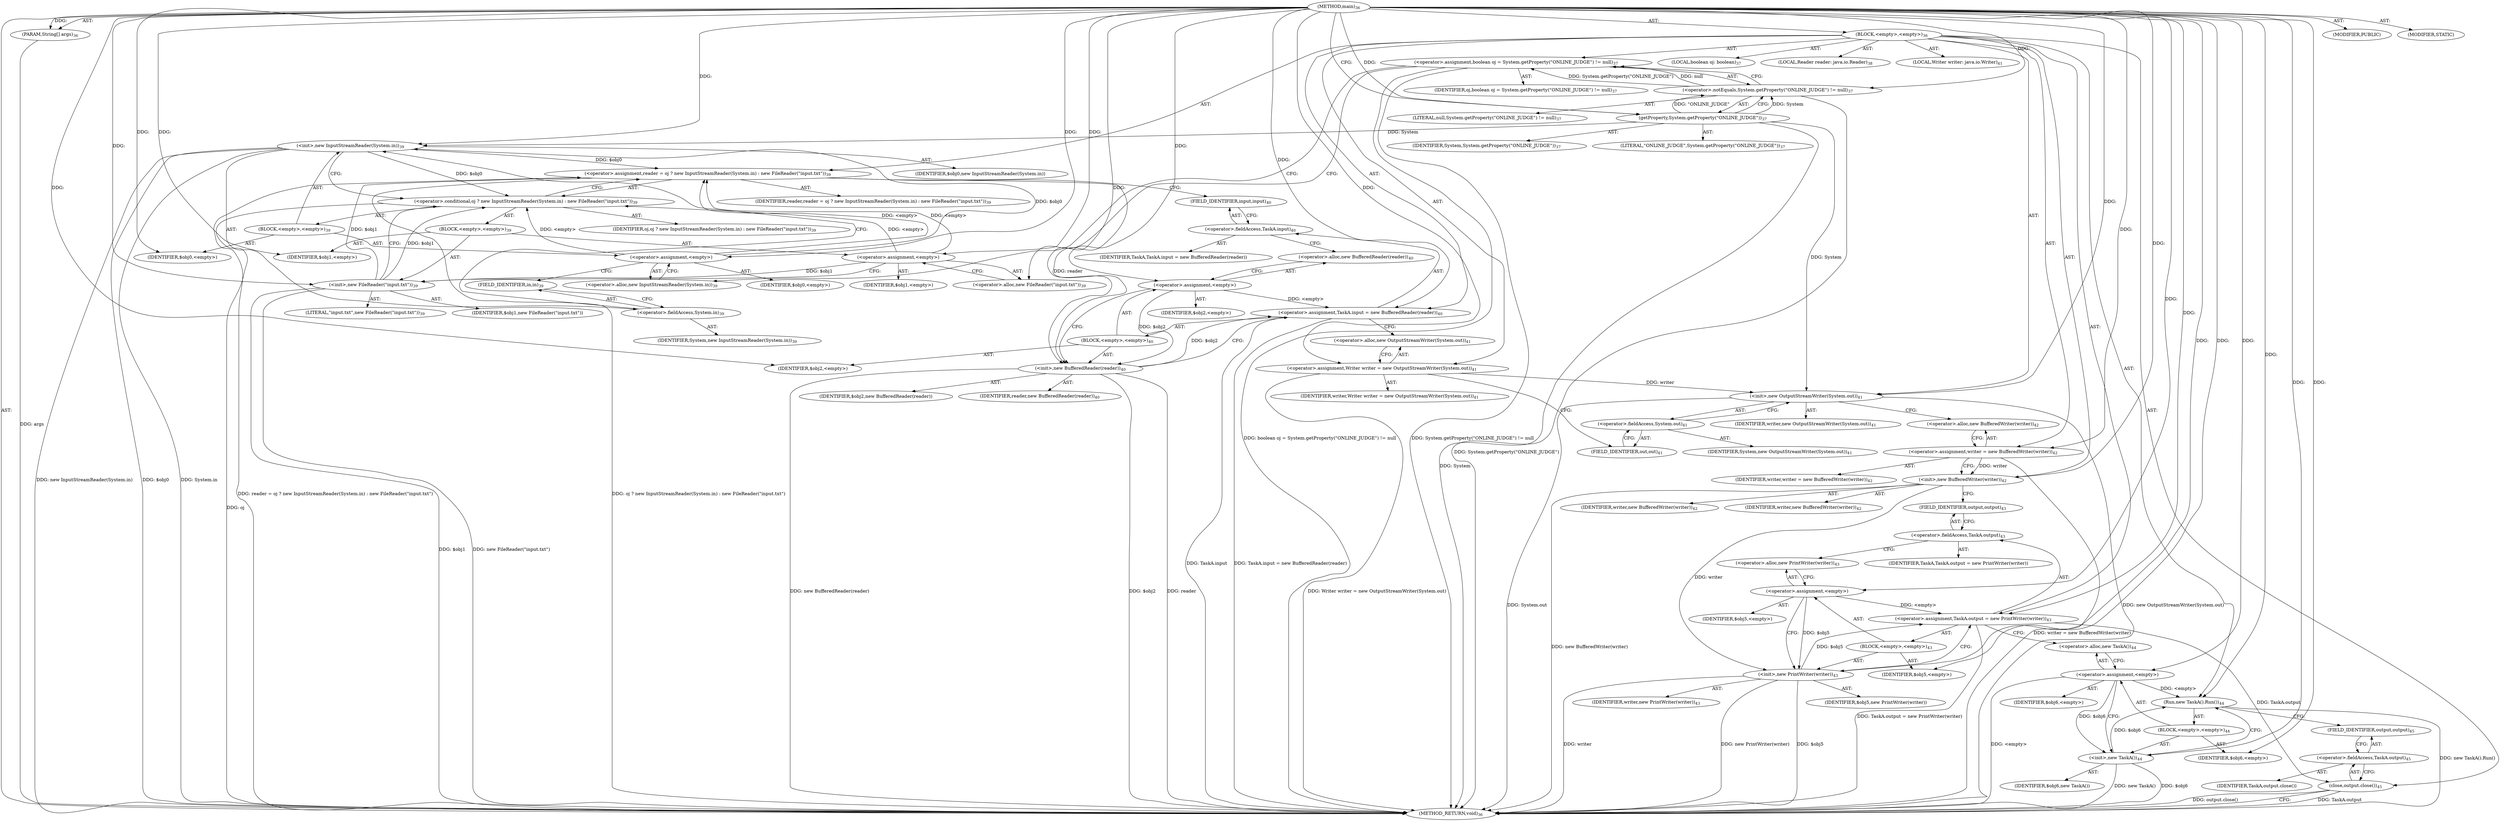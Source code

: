 digraph "main" {  
"162" [label = <(METHOD,main)<SUB>36</SUB>> ]
"163" [label = <(PARAM,String[] args)<SUB>36</SUB>> ]
"164" [label = <(BLOCK,&lt;empty&gt;,&lt;empty&gt;)<SUB>36</SUB>> ]
"165" [label = <(LOCAL,boolean oj: boolean)<SUB>37</SUB>> ]
"166" [label = <(&lt;operator&gt;.assignment,boolean oj = System.getProperty(&quot;ONLINE_JUDGE&quot;) != null)<SUB>37</SUB>> ]
"167" [label = <(IDENTIFIER,oj,boolean oj = System.getProperty(&quot;ONLINE_JUDGE&quot;) != null)<SUB>37</SUB>> ]
"168" [label = <(&lt;operator&gt;.notEquals,System.getProperty(&quot;ONLINE_JUDGE&quot;) != null)<SUB>37</SUB>> ]
"169" [label = <(getProperty,System.getProperty(&quot;ONLINE_JUDGE&quot;))<SUB>37</SUB>> ]
"170" [label = <(IDENTIFIER,System,System.getProperty(&quot;ONLINE_JUDGE&quot;))<SUB>37</SUB>> ]
"171" [label = <(LITERAL,&quot;ONLINE_JUDGE&quot;,System.getProperty(&quot;ONLINE_JUDGE&quot;))<SUB>37</SUB>> ]
"172" [label = <(LITERAL,null,System.getProperty(&quot;ONLINE_JUDGE&quot;) != null)<SUB>37</SUB>> ]
"173" [label = <(LOCAL,Reader reader: java.io.Reader)<SUB>38</SUB>> ]
"174" [label = <(&lt;operator&gt;.assignment,reader = oj ? new InputStreamReader(System.in) : new FileReader(&quot;input.txt&quot;))<SUB>39</SUB>> ]
"175" [label = <(IDENTIFIER,reader,reader = oj ? new InputStreamReader(System.in) : new FileReader(&quot;input.txt&quot;))<SUB>39</SUB>> ]
"176" [label = <(&lt;operator&gt;.conditional,oj ? new InputStreamReader(System.in) : new FileReader(&quot;input.txt&quot;))<SUB>39</SUB>> ]
"177" [label = <(IDENTIFIER,oj,oj ? new InputStreamReader(System.in) : new FileReader(&quot;input.txt&quot;))<SUB>39</SUB>> ]
"178" [label = <(BLOCK,&lt;empty&gt;,&lt;empty&gt;)<SUB>39</SUB>> ]
"179" [label = <(&lt;operator&gt;.assignment,&lt;empty&gt;)> ]
"180" [label = <(IDENTIFIER,$obj0,&lt;empty&gt;)> ]
"181" [label = <(&lt;operator&gt;.alloc,new InputStreamReader(System.in))<SUB>39</SUB>> ]
"182" [label = <(&lt;init&gt;,new InputStreamReader(System.in))<SUB>39</SUB>> ]
"183" [label = <(IDENTIFIER,$obj0,new InputStreamReader(System.in))> ]
"184" [label = <(&lt;operator&gt;.fieldAccess,System.in)<SUB>39</SUB>> ]
"185" [label = <(IDENTIFIER,System,new InputStreamReader(System.in))<SUB>39</SUB>> ]
"186" [label = <(FIELD_IDENTIFIER,in,in)<SUB>39</SUB>> ]
"187" [label = <(IDENTIFIER,$obj0,&lt;empty&gt;)> ]
"188" [label = <(BLOCK,&lt;empty&gt;,&lt;empty&gt;)<SUB>39</SUB>> ]
"189" [label = <(&lt;operator&gt;.assignment,&lt;empty&gt;)> ]
"190" [label = <(IDENTIFIER,$obj1,&lt;empty&gt;)> ]
"191" [label = <(&lt;operator&gt;.alloc,new FileReader(&quot;input.txt&quot;))<SUB>39</SUB>> ]
"192" [label = <(&lt;init&gt;,new FileReader(&quot;input.txt&quot;))<SUB>39</SUB>> ]
"193" [label = <(IDENTIFIER,$obj1,new FileReader(&quot;input.txt&quot;))> ]
"194" [label = <(LITERAL,&quot;input.txt&quot;,new FileReader(&quot;input.txt&quot;))<SUB>39</SUB>> ]
"195" [label = <(IDENTIFIER,$obj1,&lt;empty&gt;)> ]
"196" [label = <(&lt;operator&gt;.assignment,TaskA.input = new BufferedReader(reader))<SUB>40</SUB>> ]
"197" [label = <(&lt;operator&gt;.fieldAccess,TaskA.input)<SUB>40</SUB>> ]
"198" [label = <(IDENTIFIER,TaskA,TaskA.input = new BufferedReader(reader))> ]
"199" [label = <(FIELD_IDENTIFIER,input,input)<SUB>40</SUB>> ]
"200" [label = <(BLOCK,&lt;empty&gt;,&lt;empty&gt;)<SUB>40</SUB>> ]
"201" [label = <(&lt;operator&gt;.assignment,&lt;empty&gt;)> ]
"202" [label = <(IDENTIFIER,$obj2,&lt;empty&gt;)> ]
"203" [label = <(&lt;operator&gt;.alloc,new BufferedReader(reader))<SUB>40</SUB>> ]
"204" [label = <(&lt;init&gt;,new BufferedReader(reader))<SUB>40</SUB>> ]
"205" [label = <(IDENTIFIER,$obj2,new BufferedReader(reader))> ]
"206" [label = <(IDENTIFIER,reader,new BufferedReader(reader))<SUB>40</SUB>> ]
"207" [label = <(IDENTIFIER,$obj2,&lt;empty&gt;)> ]
"4" [label = <(LOCAL,Writer writer: java.io.Writer)<SUB>41</SUB>> ]
"208" [label = <(&lt;operator&gt;.assignment,Writer writer = new OutputStreamWriter(System.out))<SUB>41</SUB>> ]
"209" [label = <(IDENTIFIER,writer,Writer writer = new OutputStreamWriter(System.out))<SUB>41</SUB>> ]
"210" [label = <(&lt;operator&gt;.alloc,new OutputStreamWriter(System.out))<SUB>41</SUB>> ]
"211" [label = <(&lt;init&gt;,new OutputStreamWriter(System.out))<SUB>41</SUB>> ]
"3" [label = <(IDENTIFIER,writer,new OutputStreamWriter(System.out))<SUB>41</SUB>> ]
"212" [label = <(&lt;operator&gt;.fieldAccess,System.out)<SUB>41</SUB>> ]
"213" [label = <(IDENTIFIER,System,new OutputStreamWriter(System.out))<SUB>41</SUB>> ]
"214" [label = <(FIELD_IDENTIFIER,out,out)<SUB>41</SUB>> ]
"215" [label = <(&lt;operator&gt;.assignment,writer = new BufferedWriter(writer))<SUB>42</SUB>> ]
"216" [label = <(IDENTIFIER,writer,writer = new BufferedWriter(writer))<SUB>42</SUB>> ]
"217" [label = <(&lt;operator&gt;.alloc,new BufferedWriter(writer))<SUB>42</SUB>> ]
"218" [label = <(&lt;init&gt;,new BufferedWriter(writer))<SUB>42</SUB>> ]
"5" [label = <(IDENTIFIER,writer,new BufferedWriter(writer))<SUB>42</SUB>> ]
"219" [label = <(IDENTIFIER,writer,new BufferedWriter(writer))<SUB>42</SUB>> ]
"220" [label = <(&lt;operator&gt;.assignment,TaskA.output = new PrintWriter(writer))<SUB>43</SUB>> ]
"221" [label = <(&lt;operator&gt;.fieldAccess,TaskA.output)<SUB>43</SUB>> ]
"222" [label = <(IDENTIFIER,TaskA,TaskA.output = new PrintWriter(writer))> ]
"223" [label = <(FIELD_IDENTIFIER,output,output)<SUB>43</SUB>> ]
"224" [label = <(BLOCK,&lt;empty&gt;,&lt;empty&gt;)<SUB>43</SUB>> ]
"225" [label = <(&lt;operator&gt;.assignment,&lt;empty&gt;)> ]
"226" [label = <(IDENTIFIER,$obj5,&lt;empty&gt;)> ]
"227" [label = <(&lt;operator&gt;.alloc,new PrintWriter(writer))<SUB>43</SUB>> ]
"228" [label = <(&lt;init&gt;,new PrintWriter(writer))<SUB>43</SUB>> ]
"229" [label = <(IDENTIFIER,$obj5,new PrintWriter(writer))> ]
"230" [label = <(IDENTIFIER,writer,new PrintWriter(writer))<SUB>43</SUB>> ]
"231" [label = <(IDENTIFIER,$obj5,&lt;empty&gt;)> ]
"232" [label = <(Run,new TaskA().Run())<SUB>44</SUB>> ]
"233" [label = <(BLOCK,&lt;empty&gt;,&lt;empty&gt;)<SUB>44</SUB>> ]
"234" [label = <(&lt;operator&gt;.assignment,&lt;empty&gt;)> ]
"235" [label = <(IDENTIFIER,$obj6,&lt;empty&gt;)> ]
"236" [label = <(&lt;operator&gt;.alloc,new TaskA())<SUB>44</SUB>> ]
"237" [label = <(&lt;init&gt;,new TaskA())<SUB>44</SUB>> ]
"238" [label = <(IDENTIFIER,$obj6,new TaskA())> ]
"239" [label = <(IDENTIFIER,$obj6,&lt;empty&gt;)> ]
"240" [label = <(close,output.close())<SUB>45</SUB>> ]
"241" [label = <(&lt;operator&gt;.fieldAccess,TaskA.output)<SUB>45</SUB>> ]
"242" [label = <(IDENTIFIER,TaskA,output.close())> ]
"243" [label = <(FIELD_IDENTIFIER,output,output)<SUB>45</SUB>> ]
"244" [label = <(MODIFIER,PUBLIC)> ]
"245" [label = <(MODIFIER,STATIC)> ]
"246" [label = <(METHOD_RETURN,void)<SUB>36</SUB>> ]
  "162" -> "163"  [ label = "AST: "] 
  "162" -> "164"  [ label = "AST: "] 
  "162" -> "244"  [ label = "AST: "] 
  "162" -> "245"  [ label = "AST: "] 
  "162" -> "246"  [ label = "AST: "] 
  "164" -> "165"  [ label = "AST: "] 
  "164" -> "166"  [ label = "AST: "] 
  "164" -> "173"  [ label = "AST: "] 
  "164" -> "174"  [ label = "AST: "] 
  "164" -> "196"  [ label = "AST: "] 
  "164" -> "4"  [ label = "AST: "] 
  "164" -> "208"  [ label = "AST: "] 
  "164" -> "211"  [ label = "AST: "] 
  "164" -> "215"  [ label = "AST: "] 
  "164" -> "218"  [ label = "AST: "] 
  "164" -> "220"  [ label = "AST: "] 
  "164" -> "232"  [ label = "AST: "] 
  "164" -> "240"  [ label = "AST: "] 
  "166" -> "167"  [ label = "AST: "] 
  "166" -> "168"  [ label = "AST: "] 
  "168" -> "169"  [ label = "AST: "] 
  "168" -> "172"  [ label = "AST: "] 
  "169" -> "170"  [ label = "AST: "] 
  "169" -> "171"  [ label = "AST: "] 
  "174" -> "175"  [ label = "AST: "] 
  "174" -> "176"  [ label = "AST: "] 
  "176" -> "177"  [ label = "AST: "] 
  "176" -> "178"  [ label = "AST: "] 
  "176" -> "188"  [ label = "AST: "] 
  "178" -> "179"  [ label = "AST: "] 
  "178" -> "182"  [ label = "AST: "] 
  "178" -> "187"  [ label = "AST: "] 
  "179" -> "180"  [ label = "AST: "] 
  "179" -> "181"  [ label = "AST: "] 
  "182" -> "183"  [ label = "AST: "] 
  "182" -> "184"  [ label = "AST: "] 
  "184" -> "185"  [ label = "AST: "] 
  "184" -> "186"  [ label = "AST: "] 
  "188" -> "189"  [ label = "AST: "] 
  "188" -> "192"  [ label = "AST: "] 
  "188" -> "195"  [ label = "AST: "] 
  "189" -> "190"  [ label = "AST: "] 
  "189" -> "191"  [ label = "AST: "] 
  "192" -> "193"  [ label = "AST: "] 
  "192" -> "194"  [ label = "AST: "] 
  "196" -> "197"  [ label = "AST: "] 
  "196" -> "200"  [ label = "AST: "] 
  "197" -> "198"  [ label = "AST: "] 
  "197" -> "199"  [ label = "AST: "] 
  "200" -> "201"  [ label = "AST: "] 
  "200" -> "204"  [ label = "AST: "] 
  "200" -> "207"  [ label = "AST: "] 
  "201" -> "202"  [ label = "AST: "] 
  "201" -> "203"  [ label = "AST: "] 
  "204" -> "205"  [ label = "AST: "] 
  "204" -> "206"  [ label = "AST: "] 
  "208" -> "209"  [ label = "AST: "] 
  "208" -> "210"  [ label = "AST: "] 
  "211" -> "3"  [ label = "AST: "] 
  "211" -> "212"  [ label = "AST: "] 
  "212" -> "213"  [ label = "AST: "] 
  "212" -> "214"  [ label = "AST: "] 
  "215" -> "216"  [ label = "AST: "] 
  "215" -> "217"  [ label = "AST: "] 
  "218" -> "5"  [ label = "AST: "] 
  "218" -> "219"  [ label = "AST: "] 
  "220" -> "221"  [ label = "AST: "] 
  "220" -> "224"  [ label = "AST: "] 
  "221" -> "222"  [ label = "AST: "] 
  "221" -> "223"  [ label = "AST: "] 
  "224" -> "225"  [ label = "AST: "] 
  "224" -> "228"  [ label = "AST: "] 
  "224" -> "231"  [ label = "AST: "] 
  "225" -> "226"  [ label = "AST: "] 
  "225" -> "227"  [ label = "AST: "] 
  "228" -> "229"  [ label = "AST: "] 
  "228" -> "230"  [ label = "AST: "] 
  "232" -> "233"  [ label = "AST: "] 
  "233" -> "234"  [ label = "AST: "] 
  "233" -> "237"  [ label = "AST: "] 
  "233" -> "239"  [ label = "AST: "] 
  "234" -> "235"  [ label = "AST: "] 
  "234" -> "236"  [ label = "AST: "] 
  "237" -> "238"  [ label = "AST: "] 
  "240" -> "241"  [ label = "AST: "] 
  "241" -> "242"  [ label = "AST: "] 
  "241" -> "243"  [ label = "AST: "] 
  "166" -> "181"  [ label = "CFG: "] 
  "166" -> "191"  [ label = "CFG: "] 
  "174" -> "199"  [ label = "CFG: "] 
  "196" -> "210"  [ label = "CFG: "] 
  "208" -> "214"  [ label = "CFG: "] 
  "211" -> "217"  [ label = "CFG: "] 
  "215" -> "218"  [ label = "CFG: "] 
  "218" -> "223"  [ label = "CFG: "] 
  "220" -> "236"  [ label = "CFG: "] 
  "232" -> "243"  [ label = "CFG: "] 
  "240" -> "246"  [ label = "CFG: "] 
  "168" -> "166"  [ label = "CFG: "] 
  "176" -> "174"  [ label = "CFG: "] 
  "197" -> "203"  [ label = "CFG: "] 
  "210" -> "208"  [ label = "CFG: "] 
  "212" -> "211"  [ label = "CFG: "] 
  "217" -> "215"  [ label = "CFG: "] 
  "221" -> "227"  [ label = "CFG: "] 
  "241" -> "240"  [ label = "CFG: "] 
  "169" -> "168"  [ label = "CFG: "] 
  "199" -> "197"  [ label = "CFG: "] 
  "201" -> "204"  [ label = "CFG: "] 
  "204" -> "196"  [ label = "CFG: "] 
  "214" -> "212"  [ label = "CFG: "] 
  "223" -> "221"  [ label = "CFG: "] 
  "225" -> "228"  [ label = "CFG: "] 
  "228" -> "220"  [ label = "CFG: "] 
  "234" -> "237"  [ label = "CFG: "] 
  "237" -> "232"  [ label = "CFG: "] 
  "243" -> "241"  [ label = "CFG: "] 
  "179" -> "186"  [ label = "CFG: "] 
  "182" -> "176"  [ label = "CFG: "] 
  "189" -> "192"  [ label = "CFG: "] 
  "192" -> "176"  [ label = "CFG: "] 
  "203" -> "201"  [ label = "CFG: "] 
  "227" -> "225"  [ label = "CFG: "] 
  "236" -> "234"  [ label = "CFG: "] 
  "181" -> "179"  [ label = "CFG: "] 
  "184" -> "182"  [ label = "CFG: "] 
  "191" -> "189"  [ label = "CFG: "] 
  "186" -> "184"  [ label = "CFG: "] 
  "162" -> "169"  [ label = "CFG: "] 
  "163" -> "246"  [ label = "DDG: args"] 
  "169" -> "246"  [ label = "DDG: System"] 
  "168" -> "246"  [ label = "DDG: System.getProperty(&quot;ONLINE_JUDGE&quot;)"] 
  "166" -> "246"  [ label = "DDG: System.getProperty(&quot;ONLINE_JUDGE&quot;) != null"] 
  "166" -> "246"  [ label = "DDG: boolean oj = System.getProperty(&quot;ONLINE_JUDGE&quot;) != null"] 
  "176" -> "246"  [ label = "DDG: oj"] 
  "192" -> "246"  [ label = "DDG: $obj1"] 
  "192" -> "246"  [ label = "DDG: new FileReader(&quot;input.txt&quot;)"] 
  "182" -> "246"  [ label = "DDG: $obj0"] 
  "182" -> "246"  [ label = "DDG: System.in"] 
  "182" -> "246"  [ label = "DDG: new InputStreamReader(System.in)"] 
  "174" -> "246"  [ label = "DDG: oj ? new InputStreamReader(System.in) : new FileReader(&quot;input.txt&quot;)"] 
  "174" -> "246"  [ label = "DDG: reader = oj ? new InputStreamReader(System.in) : new FileReader(&quot;input.txt&quot;)"] 
  "196" -> "246"  [ label = "DDG: TaskA.input"] 
  "204" -> "246"  [ label = "DDG: $obj2"] 
  "204" -> "246"  [ label = "DDG: reader"] 
  "204" -> "246"  [ label = "DDG: new BufferedReader(reader)"] 
  "196" -> "246"  [ label = "DDG: TaskA.input = new BufferedReader(reader)"] 
  "208" -> "246"  [ label = "DDG: Writer writer = new OutputStreamWriter(System.out)"] 
  "211" -> "246"  [ label = "DDG: System.out"] 
  "211" -> "246"  [ label = "DDG: new OutputStreamWriter(System.out)"] 
  "215" -> "246"  [ label = "DDG: writer = new BufferedWriter(writer)"] 
  "218" -> "246"  [ label = "DDG: new BufferedWriter(writer)"] 
  "228" -> "246"  [ label = "DDG: $obj5"] 
  "228" -> "246"  [ label = "DDG: writer"] 
  "228" -> "246"  [ label = "DDG: new PrintWriter(writer)"] 
  "220" -> "246"  [ label = "DDG: TaskA.output = new PrintWriter(writer)"] 
  "234" -> "246"  [ label = "DDG: &lt;empty&gt;"] 
  "237" -> "246"  [ label = "DDG: $obj6"] 
  "237" -> "246"  [ label = "DDG: new TaskA()"] 
  "232" -> "246"  [ label = "DDG: new TaskA().Run()"] 
  "240" -> "246"  [ label = "DDG: TaskA.output"] 
  "240" -> "246"  [ label = "DDG: output.close()"] 
  "162" -> "163"  [ label = "DDG: "] 
  "168" -> "166"  [ label = "DDG: System.getProperty(&quot;ONLINE_JUDGE&quot;)"] 
  "168" -> "166"  [ label = "DDG: null"] 
  "189" -> "174"  [ label = "DDG: &lt;empty&gt;"] 
  "179" -> "174"  [ label = "DDG: &lt;empty&gt;"] 
  "182" -> "174"  [ label = "DDG: $obj0"] 
  "192" -> "174"  [ label = "DDG: $obj1"] 
  "201" -> "196"  [ label = "DDG: &lt;empty&gt;"] 
  "204" -> "196"  [ label = "DDG: $obj2"] 
  "162" -> "196"  [ label = "DDG: "] 
  "162" -> "208"  [ label = "DDG: "] 
  "162" -> "215"  [ label = "DDG: "] 
  "225" -> "220"  [ label = "DDG: &lt;empty&gt;"] 
  "228" -> "220"  [ label = "DDG: $obj5"] 
  "162" -> "220"  [ label = "DDG: "] 
  "208" -> "211"  [ label = "DDG: writer"] 
  "162" -> "211"  [ label = "DDG: "] 
  "169" -> "211"  [ label = "DDG: System"] 
  "215" -> "218"  [ label = "DDG: writer"] 
  "162" -> "218"  [ label = "DDG: "] 
  "234" -> "232"  [ label = "DDG: &lt;empty&gt;"] 
  "237" -> "232"  [ label = "DDG: $obj6"] 
  "162" -> "232"  [ label = "DDG: "] 
  "220" -> "240"  [ label = "DDG: TaskA.output"] 
  "169" -> "168"  [ label = "DDG: System"] 
  "169" -> "168"  [ label = "DDG: &quot;ONLINE_JUDGE&quot;"] 
  "162" -> "168"  [ label = "DDG: "] 
  "189" -> "176"  [ label = "DDG: &lt;empty&gt;"] 
  "179" -> "176"  [ label = "DDG: &lt;empty&gt;"] 
  "182" -> "176"  [ label = "DDG: $obj0"] 
  "192" -> "176"  [ label = "DDG: $obj1"] 
  "162" -> "201"  [ label = "DDG: "] 
  "162" -> "207"  [ label = "DDG: "] 
  "162" -> "225"  [ label = "DDG: "] 
  "162" -> "231"  [ label = "DDG: "] 
  "162" -> "234"  [ label = "DDG: "] 
  "162" -> "239"  [ label = "DDG: "] 
  "162" -> "169"  [ label = "DDG: "] 
  "162" -> "179"  [ label = "DDG: "] 
  "162" -> "187"  [ label = "DDG: "] 
  "162" -> "189"  [ label = "DDG: "] 
  "162" -> "195"  [ label = "DDG: "] 
  "201" -> "204"  [ label = "DDG: $obj2"] 
  "162" -> "204"  [ label = "DDG: "] 
  "174" -> "204"  [ label = "DDG: reader"] 
  "225" -> "228"  [ label = "DDG: $obj5"] 
  "162" -> "228"  [ label = "DDG: "] 
  "218" -> "228"  [ label = "DDG: writer"] 
  "234" -> "237"  [ label = "DDG: $obj6"] 
  "162" -> "237"  [ label = "DDG: "] 
  "179" -> "182"  [ label = "DDG: $obj0"] 
  "162" -> "182"  [ label = "DDG: "] 
  "169" -> "182"  [ label = "DDG: System"] 
  "189" -> "192"  [ label = "DDG: $obj1"] 
  "162" -> "192"  [ label = "DDG: "] 
}
